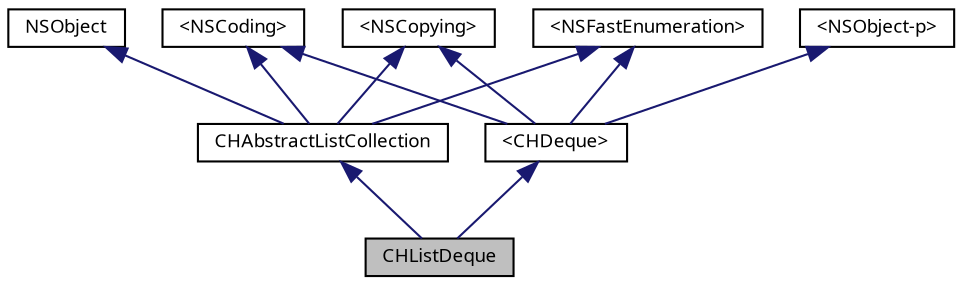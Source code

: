digraph "CHListDeque"
{
  bgcolor="transparent";
  edge [fontname="LucidaGrande",fontsize="9",labelfontname="LucidaGrande",labelfontsize="9"];
  node [fontname="LucidaGrande",fontsize="9",shape=record];
  Node1 [label="CHListDeque",height=0.2,width=0.4,color="black", fillcolor="grey75", style="filled" fontcolor="black"];
  Node2 -> Node1 [dir="back",color="midnightblue",fontsize="9",style="solid",fontname="LucidaGrande"];
  Node2 [label="CHAbstractListCollection",height=0.2,width=0.4,color="black",URL="$interface_c_h_abstract_list_collection.html",tooltip="An abstract class which implements common behaviors of list-based collections."];
  Node3 -> Node2 [dir="back",color="midnightblue",fontsize="9",style="solid",fontname="LucidaGrande"];
  Node3 [label="NSObject",height=0.2,width=0.4,color="black",URL="/Users/pavellitvinenko/Documents/My Projects/LoopsequeDJ/App/Libraries/CHDataStructures/doxygen/doxygen-cocoa-tags.xml$http://developer.apple.com/mac/library/documentation/Cocoa/Reference/Foundation/Classes/NSObject_Class/Reference/Reference.html"];
  Node4 -> Node2 [dir="back",color="midnightblue",fontsize="9",style="solid",fontname="LucidaGrande"];
  Node4 [label="\<NSCoding\>",height=0.2,width=0.4,color="black",URL="/Users/pavellitvinenko/Documents/My Projects/LoopsequeDJ/App/Libraries/CHDataStructures/doxygen/doxygen-cocoa-tags.xml$http://developer.apple.com/mac/library/documentation/Cocoa/Reference/Foundation/Protocols/NSCoding_Protocol/Reference/Reference.html"];
  Node5 -> Node2 [dir="back",color="midnightblue",fontsize="9",style="solid",fontname="LucidaGrande"];
  Node5 [label="\<NSCopying\>",height=0.2,width=0.4,color="black",URL="/Users/pavellitvinenko/Documents/My Projects/LoopsequeDJ/App/Libraries/CHDataStructures/doxygen/doxygen-cocoa-tags.xml$http://developer.apple.com/mac/library/documentation/Cocoa/Reference/Foundation/Protocols/NSCopying_Protocol/Reference/Reference.html"];
  Node6 -> Node2 [dir="back",color="midnightblue",fontsize="9",style="solid",fontname="LucidaGrande"];
  Node6 [label="\<NSFastEnumeration\>",height=0.2,width=0.4,color="black",URL="/Users/pavellitvinenko/Documents/My Projects/LoopsequeDJ/App/Libraries/CHDataStructures/doxygen/doxygen-cocoa-tags.xml$http://developer.apple.com/mac/library/documentation/Cocoa/Reference/NSFastEnumeration_protocol/Reference/NSFastEnumeration.html"];
  Node7 -> Node1 [dir="back",color="midnightblue",fontsize="9",style="solid",fontname="LucidaGrande"];
  Node7 [label="\<CHDeque\>",height=0.2,width=0.4,color="black",URL="$protocol_c_h_deque-p.html",tooltip="A deque protocol with methods for insertion and removal on both ends."];
  Node8 -> Node7 [dir="back",color="midnightblue",fontsize="9",style="solid",fontname="LucidaGrande"];
  Node8 [label="\<NSObject-p\>",height=0.2,width=0.4,color="black",URL="/Users/pavellitvinenko/Documents/My Projects/LoopsequeDJ/App/Libraries/CHDataStructures/doxygen/doxygen-cocoa-tags.xml$http://developer.apple.com/mac/library/documentation/Cocoa/Reference/Foundation/Protocols/NSObject_Protocol/Reference/NSObject.html"];
  Node4 -> Node7 [dir="back",color="midnightblue",fontsize="9",style="solid",fontname="LucidaGrande"];
  Node5 -> Node7 [dir="back",color="midnightblue",fontsize="9",style="solid",fontname="LucidaGrande"];
  Node6 -> Node7 [dir="back",color="midnightblue",fontsize="9",style="solid",fontname="LucidaGrande"];
}
